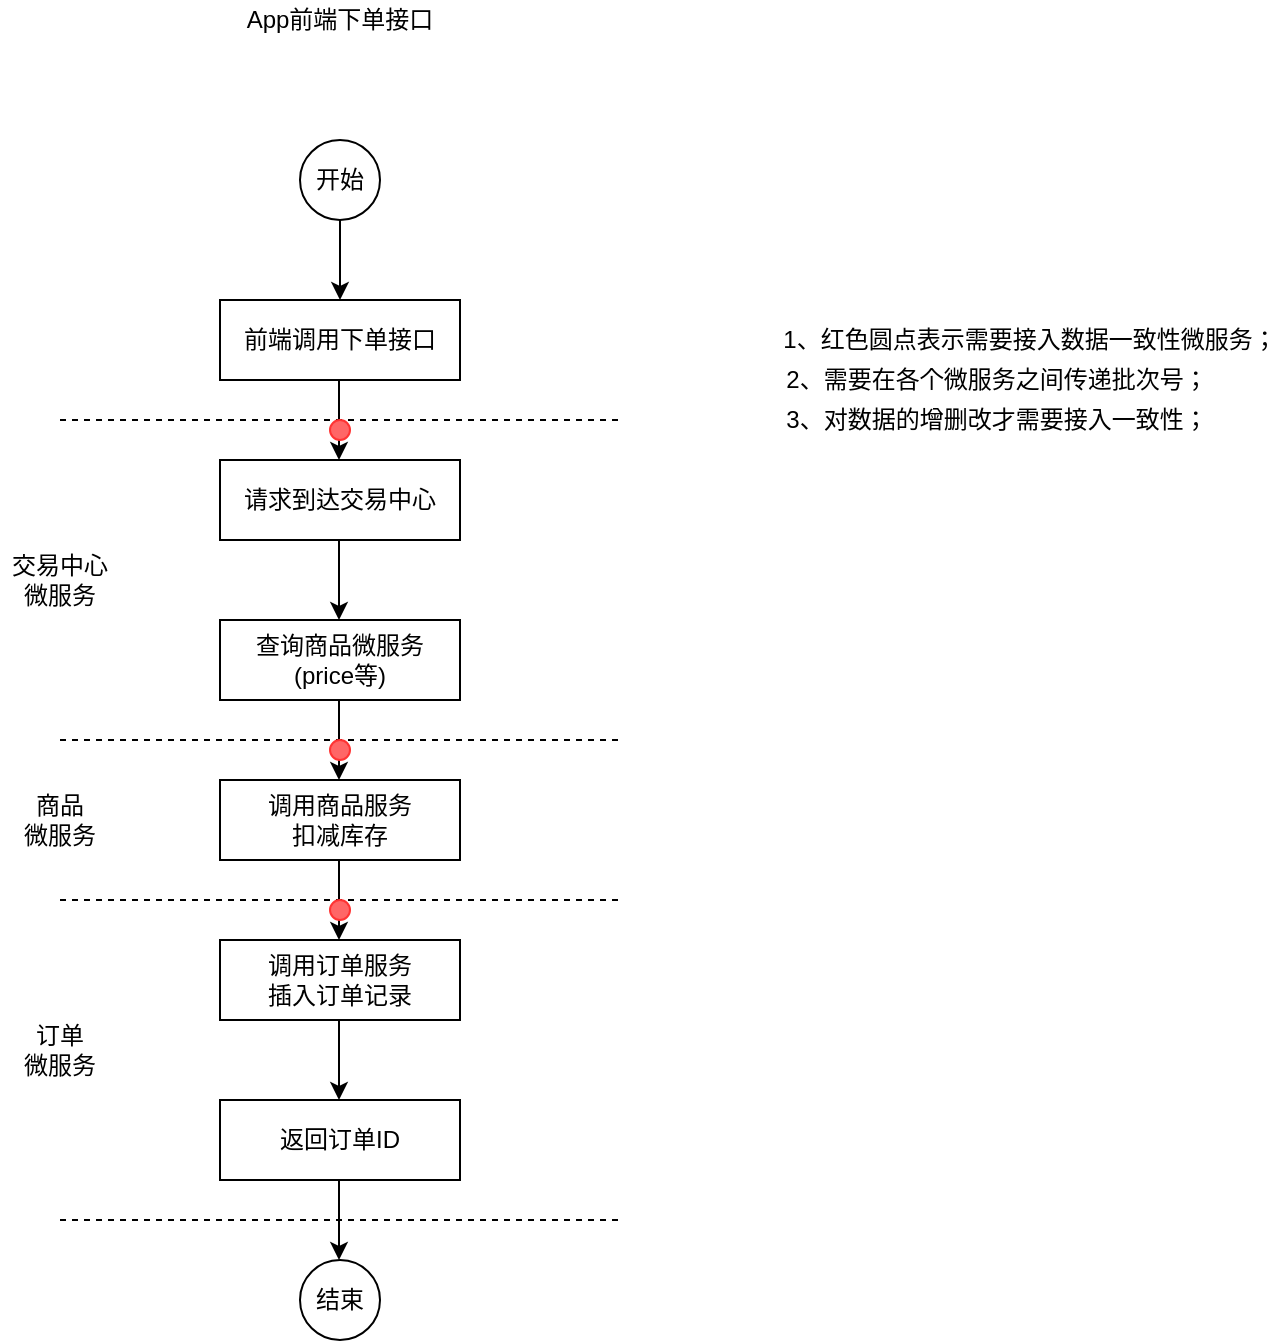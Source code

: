 <mxfile version="13.0.1" type="github">
  <diagram id="pOexor2aMLA8NDN8RNsP" name="Page-1">
    <mxGraphModel dx="1069" dy="543" grid="1" gridSize="10" guides="1" tooltips="1" connect="1" arrows="1" fold="1" page="1" pageScale="1" pageWidth="827" pageHeight="1169" math="0" shadow="0">
      <root>
        <mxCell id="0" />
        <mxCell id="1" parent="0" />
        <mxCell id="wbEDAz5fPlfQtA2aRs39-1" value="App前端下单接口" style="text;html=1;strokeColor=none;fillColor=none;align=center;verticalAlign=middle;whiteSpace=wrap;rounded=0;" vertex="1" parent="1">
          <mxGeometry x="200" y="50" width="120" height="20" as="geometry" />
        </mxCell>
        <mxCell id="wbEDAz5fPlfQtA2aRs39-2" value="开始" style="ellipse;whiteSpace=wrap;html=1;aspect=fixed;" vertex="1" parent="1">
          <mxGeometry x="240" y="120" width="40" height="40" as="geometry" />
        </mxCell>
        <mxCell id="wbEDAz5fPlfQtA2aRs39-3" value="前端调用下单接口" style="rounded=0;whiteSpace=wrap;html=1;" vertex="1" parent="1">
          <mxGeometry x="200" y="200" width="120" height="40" as="geometry" />
        </mxCell>
        <mxCell id="wbEDAz5fPlfQtA2aRs39-4" value="" style="endArrow=classic;html=1;entryX=0.5;entryY=0;entryDx=0;entryDy=0;exitX=0.5;exitY=1;exitDx=0;exitDy=0;" edge="1" parent="1" source="wbEDAz5fPlfQtA2aRs39-2" target="wbEDAz5fPlfQtA2aRs39-3">
          <mxGeometry width="50" height="50" relative="1" as="geometry">
            <mxPoint x="270" y="170" as="sourcePoint" />
            <mxPoint x="480" y="70" as="targetPoint" />
          </mxGeometry>
        </mxCell>
        <mxCell id="wbEDAz5fPlfQtA2aRs39-5" value="请求到达交易中心" style="rounded=0;whiteSpace=wrap;html=1;" vertex="1" parent="1">
          <mxGeometry x="200" y="280" width="120" height="40" as="geometry" />
        </mxCell>
        <mxCell id="wbEDAz5fPlfQtA2aRs39-6" value="查询商品微服务&lt;br&gt;(price等)" style="rounded=0;whiteSpace=wrap;html=1;" vertex="1" parent="1">
          <mxGeometry x="200" y="360" width="120" height="40" as="geometry" />
        </mxCell>
        <mxCell id="wbEDAz5fPlfQtA2aRs39-7" value="调用商品服务&lt;br&gt;扣减库存" style="rounded=0;whiteSpace=wrap;html=1;" vertex="1" parent="1">
          <mxGeometry x="200" y="440" width="120" height="40" as="geometry" />
        </mxCell>
        <mxCell id="wbEDAz5fPlfQtA2aRs39-8" value="调用订单服务&lt;br&gt;插入订单记录" style="rounded=0;whiteSpace=wrap;html=1;" vertex="1" parent="1">
          <mxGeometry x="200" y="520" width="120" height="40" as="geometry" />
        </mxCell>
        <mxCell id="wbEDAz5fPlfQtA2aRs39-10" value="结束" style="ellipse;whiteSpace=wrap;html=1;aspect=fixed;" vertex="1" parent="1">
          <mxGeometry x="240" y="680" width="40" height="40" as="geometry" />
        </mxCell>
        <mxCell id="wbEDAz5fPlfQtA2aRs39-13" value="返回订单ID" style="rounded=0;whiteSpace=wrap;html=1;" vertex="1" parent="1">
          <mxGeometry x="200" y="600" width="120" height="40" as="geometry" />
        </mxCell>
        <mxCell id="wbEDAz5fPlfQtA2aRs39-16" value="" style="endArrow=classic;html=1;entryX=0.5;entryY=0;entryDx=0;entryDy=0;exitX=0.5;exitY=1;exitDx=0;exitDy=0;" edge="1" parent="1">
          <mxGeometry width="50" height="50" relative="1" as="geometry">
            <mxPoint x="259.5" y="240" as="sourcePoint" />
            <mxPoint x="259.5" y="280" as="targetPoint" />
          </mxGeometry>
        </mxCell>
        <mxCell id="wbEDAz5fPlfQtA2aRs39-17" value="" style="endArrow=classic;html=1;entryX=0.5;entryY=0;entryDx=0;entryDy=0;exitX=0.5;exitY=1;exitDx=0;exitDy=0;" edge="1" parent="1">
          <mxGeometry width="50" height="50" relative="1" as="geometry">
            <mxPoint x="259.5" y="320" as="sourcePoint" />
            <mxPoint x="259.5" y="360" as="targetPoint" />
          </mxGeometry>
        </mxCell>
        <mxCell id="wbEDAz5fPlfQtA2aRs39-18" value="" style="endArrow=classic;html=1;entryX=0.5;entryY=0;entryDx=0;entryDy=0;exitX=0.5;exitY=1;exitDx=0;exitDy=0;" edge="1" parent="1">
          <mxGeometry width="50" height="50" relative="1" as="geometry">
            <mxPoint x="259.5" y="400" as="sourcePoint" />
            <mxPoint x="259.5" y="440" as="targetPoint" />
          </mxGeometry>
        </mxCell>
        <mxCell id="wbEDAz5fPlfQtA2aRs39-21" value="" style="endArrow=classic;html=1;entryX=0.5;entryY=0;entryDx=0;entryDy=0;exitX=0.5;exitY=1;exitDx=0;exitDy=0;" edge="1" parent="1">
          <mxGeometry width="50" height="50" relative="1" as="geometry">
            <mxPoint x="259.5" y="480" as="sourcePoint" />
            <mxPoint x="259.5" y="520" as="targetPoint" />
          </mxGeometry>
        </mxCell>
        <mxCell id="wbEDAz5fPlfQtA2aRs39-22" value="" style="endArrow=classic;html=1;entryX=0.5;entryY=0;entryDx=0;entryDy=0;exitX=0.5;exitY=1;exitDx=0;exitDy=0;" edge="1" parent="1">
          <mxGeometry width="50" height="50" relative="1" as="geometry">
            <mxPoint x="259.5" y="560" as="sourcePoint" />
            <mxPoint x="259.5" y="600" as="targetPoint" />
          </mxGeometry>
        </mxCell>
        <mxCell id="wbEDAz5fPlfQtA2aRs39-23" value="" style="endArrow=classic;html=1;entryX=0.5;entryY=0;entryDx=0;entryDy=0;exitX=0.5;exitY=1;exitDx=0;exitDy=0;" edge="1" parent="1">
          <mxGeometry width="50" height="50" relative="1" as="geometry">
            <mxPoint x="259.5" y="640" as="sourcePoint" />
            <mxPoint x="259.5" y="680" as="targetPoint" />
          </mxGeometry>
        </mxCell>
        <mxCell id="wbEDAz5fPlfQtA2aRs39-24" value="交易中心微服务" style="text;html=1;strokeColor=none;fillColor=none;align=center;verticalAlign=middle;whiteSpace=wrap;rounded=0;" vertex="1" parent="1">
          <mxGeometry x="90" y="330" width="60" height="20" as="geometry" />
        </mxCell>
        <mxCell id="wbEDAz5fPlfQtA2aRs39-25" value="商品&lt;br&gt;微服务" style="text;html=1;strokeColor=none;fillColor=none;align=center;verticalAlign=middle;whiteSpace=wrap;rounded=0;" vertex="1" parent="1">
          <mxGeometry x="90" y="450" width="60" height="20" as="geometry" />
        </mxCell>
        <mxCell id="wbEDAz5fPlfQtA2aRs39-26" value="订单&lt;br&gt;微服务" style="text;html=1;strokeColor=none;fillColor=none;align=center;verticalAlign=middle;whiteSpace=wrap;rounded=0;" vertex="1" parent="1">
          <mxGeometry x="90" y="565" width="60" height="20" as="geometry" />
        </mxCell>
        <mxCell id="wbEDAz5fPlfQtA2aRs39-27" value="" style="endArrow=none;dashed=1;html=1;" edge="1" parent="1">
          <mxGeometry width="50" height="50" relative="1" as="geometry">
            <mxPoint x="120" y="260" as="sourcePoint" />
            <mxPoint x="400" y="260" as="targetPoint" />
          </mxGeometry>
        </mxCell>
        <mxCell id="wbEDAz5fPlfQtA2aRs39-28" value="" style="endArrow=none;dashed=1;html=1;" edge="1" parent="1">
          <mxGeometry width="50" height="50" relative="1" as="geometry">
            <mxPoint x="120" y="420" as="sourcePoint" />
            <mxPoint x="400" y="420" as="targetPoint" />
          </mxGeometry>
        </mxCell>
        <mxCell id="wbEDAz5fPlfQtA2aRs39-29" value="" style="endArrow=none;dashed=1;html=1;" edge="1" parent="1">
          <mxGeometry width="50" height="50" relative="1" as="geometry">
            <mxPoint x="120" y="500" as="sourcePoint" />
            <mxPoint x="400" y="500" as="targetPoint" />
          </mxGeometry>
        </mxCell>
        <mxCell id="wbEDAz5fPlfQtA2aRs39-30" value="" style="endArrow=none;dashed=1;html=1;" edge="1" parent="1">
          <mxGeometry width="50" height="50" relative="1" as="geometry">
            <mxPoint x="120" y="660" as="sourcePoint" />
            <mxPoint x="400" y="660" as="targetPoint" />
          </mxGeometry>
        </mxCell>
        <mxCell id="wbEDAz5fPlfQtA2aRs39-31" value="1、红色圆点表示需要接入数据一致性微服务；" style="text;html=1;strokeColor=none;fillColor=none;align=center;verticalAlign=middle;whiteSpace=wrap;rounded=0;" vertex="1" parent="1">
          <mxGeometry x="480" y="210" width="250" height="20" as="geometry" />
        </mxCell>
        <mxCell id="wbEDAz5fPlfQtA2aRs39-35" value="" style="ellipse;whiteSpace=wrap;html=1;aspect=fixed;fillColor=#FF6666;strokeColor=#FF3333;" vertex="1" parent="1">
          <mxGeometry x="255" y="260" width="10" height="10" as="geometry" />
        </mxCell>
        <mxCell id="wbEDAz5fPlfQtA2aRs39-38" value="" style="ellipse;whiteSpace=wrap;html=1;aspect=fixed;fillColor=#FF6666;strokeColor=#FF3333;" vertex="1" parent="1">
          <mxGeometry x="255" y="420" width="10" height="10" as="geometry" />
        </mxCell>
        <mxCell id="wbEDAz5fPlfQtA2aRs39-42" value="" style="ellipse;whiteSpace=wrap;html=1;aspect=fixed;fillColor=#FF6666;strokeColor=#FF3333;" vertex="1" parent="1">
          <mxGeometry x="255" y="500" width="10" height="10" as="geometry" />
        </mxCell>
        <mxCell id="wbEDAz5fPlfQtA2aRs39-44" value="2、需要在各个微服务之间传递批次号；" style="text;html=1;strokeColor=none;fillColor=none;align=center;verticalAlign=middle;whiteSpace=wrap;rounded=0;" vertex="1" parent="1">
          <mxGeometry x="477" y="230" width="223" height="20" as="geometry" />
        </mxCell>
        <mxCell id="wbEDAz5fPlfQtA2aRs39-45" value="3、对数据的增删改才需要接入一致性；" style="text;html=1;strokeColor=none;fillColor=none;align=center;verticalAlign=middle;whiteSpace=wrap;rounded=0;" vertex="1" parent="1">
          <mxGeometry x="477" y="250" width="223" height="20" as="geometry" />
        </mxCell>
      </root>
    </mxGraphModel>
  </diagram>
</mxfile>
